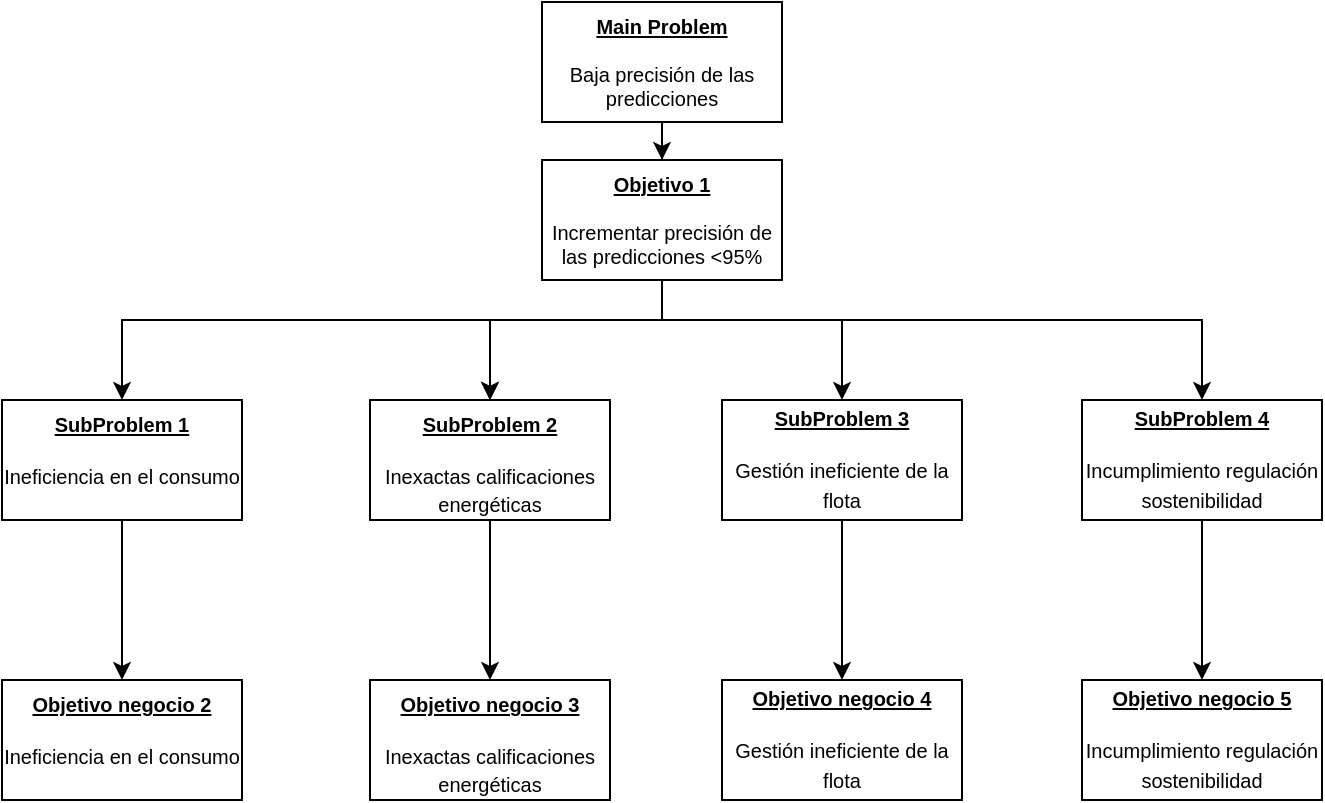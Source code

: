 <mxfile version="24.0.7" type="github">
  <diagram id="prtHgNgQTEPvFCAcTncT" name="Page-1">
    <mxGraphModel dx="794" dy="422" grid="1" gridSize="10" guides="1" tooltips="1" connect="1" arrows="1" fold="1" page="1" pageScale="1" pageWidth="827" pageHeight="1169" math="0" shadow="0">
      <root>
        <mxCell id="0" />
        <mxCell id="1" parent="0" />
        <mxCell id="AcaWDjkYfXCfkDgr_5su-51" value="" style="edgeStyle=orthogonalEdgeStyle;rounded=0;orthogonalLoop=1;jettySize=auto;html=1;" edge="1" parent="1" source="AcaWDjkYfXCfkDgr_5su-5" target="AcaWDjkYfXCfkDgr_5su-50">
          <mxGeometry relative="1" as="geometry" />
        </mxCell>
        <mxCell id="AcaWDjkYfXCfkDgr_5su-5" value="&lt;div&gt;&lt;u&gt;&lt;b&gt;Main Problem&lt;/b&gt;&lt;/u&gt;&lt;/div&gt;&lt;div&gt;&lt;u&gt;&lt;b&gt;&lt;br&gt;&lt;/b&gt;&lt;/u&gt;&lt;/div&gt;&lt;div&gt;Baja precisión de las predicciones&lt;br&gt;&lt;/div&gt;" style="rounded=0;whiteSpace=wrap;html=1;fontSize=10;verticalAlign=top;" vertex="1" parent="1">
          <mxGeometry x="380" y="81" width="120" height="60" as="geometry" />
        </mxCell>
        <mxCell id="AcaWDjkYfXCfkDgr_5su-53" value="" style="edgeStyle=orthogonalEdgeStyle;rounded=0;orthogonalLoop=1;jettySize=auto;html=1;" edge="1" parent="1" source="AcaWDjkYfXCfkDgr_5su-50" target="AcaWDjkYfXCfkDgr_5su-52">
          <mxGeometry relative="1" as="geometry">
            <Array as="points">
              <mxPoint x="440" y="240" />
              <mxPoint x="170" y="240" />
            </Array>
          </mxGeometry>
        </mxCell>
        <mxCell id="AcaWDjkYfXCfkDgr_5su-56" value="" style="edgeStyle=orthogonalEdgeStyle;rounded=0;orthogonalLoop=1;jettySize=auto;html=1;" edge="1" parent="1" source="AcaWDjkYfXCfkDgr_5su-50" target="AcaWDjkYfXCfkDgr_5su-54">
          <mxGeometry relative="1" as="geometry">
            <Array as="points">
              <mxPoint x="440" y="240" />
              <mxPoint x="354" y="240" />
            </Array>
          </mxGeometry>
        </mxCell>
        <mxCell id="AcaWDjkYfXCfkDgr_5su-57" value="" style="edgeStyle=orthogonalEdgeStyle;rounded=0;orthogonalLoop=1;jettySize=auto;html=1;" edge="1" parent="1" source="AcaWDjkYfXCfkDgr_5su-50" target="AcaWDjkYfXCfkDgr_5su-54">
          <mxGeometry relative="1" as="geometry">
            <Array as="points">
              <mxPoint x="440" y="240" />
              <mxPoint x="354" y="240" />
            </Array>
          </mxGeometry>
        </mxCell>
        <mxCell id="AcaWDjkYfXCfkDgr_5su-60" style="edgeStyle=orthogonalEdgeStyle;rounded=0;orthogonalLoop=1;jettySize=auto;html=1;" edge="1" parent="1" source="AcaWDjkYfXCfkDgr_5su-50" target="AcaWDjkYfXCfkDgr_5su-58">
          <mxGeometry relative="1" as="geometry">
            <Array as="points">
              <mxPoint x="440" y="240" />
              <mxPoint x="530" y="240" />
            </Array>
          </mxGeometry>
        </mxCell>
        <mxCell id="AcaWDjkYfXCfkDgr_5su-61" style="edgeStyle=orthogonalEdgeStyle;rounded=0;orthogonalLoop=1;jettySize=auto;html=1;" edge="1" parent="1">
          <mxGeometry relative="1" as="geometry">
            <mxPoint x="440" y="220" as="sourcePoint" />
            <mxPoint x="710" y="280" as="targetPoint" />
            <Array as="points">
              <mxPoint x="440" y="240" />
              <mxPoint x="710" y="240" />
            </Array>
          </mxGeometry>
        </mxCell>
        <mxCell id="AcaWDjkYfXCfkDgr_5su-50" value="&lt;div style=&quot;font-size: 10px;&quot;&gt;&lt;font style=&quot;font-size: 10px;&quot;&gt;&lt;u&gt;&lt;b&gt;Objetivo 1&lt;br&gt;&lt;/b&gt;&lt;/u&gt;&lt;/font&gt;&lt;/div&gt;&lt;div style=&quot;font-size: 10px;&quot;&gt;&lt;font style=&quot;font-size: 10px;&quot;&gt;&lt;u&gt;&lt;b&gt;&lt;br&gt;&lt;/b&gt;&lt;/u&gt;&lt;/font&gt;&lt;/div&gt;&lt;div style=&quot;font-size: 10px;&quot;&gt;&lt;font style=&quot;font-size: 10px;&quot;&gt;&lt;font style=&quot;font-size: 10px;&quot;&gt;Incrementar precisión de las predicciones &amp;lt;95%&lt;/font&gt;&lt;br&gt;&lt;/font&gt;&lt;/div&gt;" style="rounded=0;whiteSpace=wrap;html=1;" vertex="1" parent="1">
          <mxGeometry x="380" y="160" width="120" height="60" as="geometry" />
        </mxCell>
        <mxCell id="AcaWDjkYfXCfkDgr_5su-64" value="" style="edgeStyle=orthogonalEdgeStyle;rounded=0;orthogonalLoop=1;jettySize=auto;html=1;" edge="1" parent="1" source="AcaWDjkYfXCfkDgr_5su-52" target="AcaWDjkYfXCfkDgr_5su-63">
          <mxGeometry relative="1" as="geometry" />
        </mxCell>
        <mxCell id="AcaWDjkYfXCfkDgr_5su-52" value="&lt;div style=&quot;font-size: 10px;&quot;&gt;&lt;font style=&quot;font-size: 10px;&quot;&gt;&lt;u&gt;&lt;b&gt;SubProblem 1&lt;br&gt;&lt;/b&gt;&lt;/u&gt;&lt;/font&gt;&lt;/div&gt;&lt;div style=&quot;font-size: 10px;&quot;&gt;&lt;font style=&quot;font-size: 10px;&quot;&gt;&lt;u&gt;&lt;b&gt;&lt;br&gt;&lt;/b&gt;&lt;/u&gt;&lt;/font&gt;&lt;/div&gt;&lt;font style=&quot;font-size: 10px;&quot;&gt;Ineficiencia en el consumo&lt;u&gt;&lt;b&gt;&lt;br&gt;&lt;/b&gt;&lt;/u&gt;&lt;/font&gt;" style="rounded=0;whiteSpace=wrap;html=1;verticalAlign=top;" vertex="1" parent="1">
          <mxGeometry x="110" y="280" width="120" height="60" as="geometry" />
        </mxCell>
        <mxCell id="AcaWDjkYfXCfkDgr_5su-66" value="" style="edgeStyle=orthogonalEdgeStyle;rounded=0;orthogonalLoop=1;jettySize=auto;html=1;" edge="1" parent="1" source="AcaWDjkYfXCfkDgr_5su-54" target="AcaWDjkYfXCfkDgr_5su-65">
          <mxGeometry relative="1" as="geometry" />
        </mxCell>
        <mxCell id="AcaWDjkYfXCfkDgr_5su-54" value="&lt;div style=&quot;font-size: 10px;&quot;&gt;&lt;font style=&quot;font-size: 10px;&quot;&gt;&lt;u&gt;&lt;b&gt;SubProblem 2&lt;br&gt;&lt;/b&gt;&lt;/u&gt;&lt;/font&gt;&lt;/div&gt;&lt;div style=&quot;font-size: 10px;&quot;&gt;&lt;font style=&quot;font-size: 10px;&quot;&gt;&lt;u&gt;&lt;b&gt;&lt;br&gt;&lt;/b&gt;&lt;/u&gt;&lt;/font&gt;&lt;/div&gt;&lt;font style=&quot;font-size: 10px;&quot;&gt;Inexactas calificaciones energéticas&lt;br&gt;&lt;/font&gt;" style="rounded=0;whiteSpace=wrap;html=1;verticalAlign=top;" vertex="1" parent="1">
          <mxGeometry x="294" y="280" width="120" height="60" as="geometry" />
        </mxCell>
        <mxCell id="AcaWDjkYfXCfkDgr_5su-68" value="" style="edgeStyle=orthogonalEdgeStyle;rounded=0;orthogonalLoop=1;jettySize=auto;html=1;" edge="1" parent="1" source="AcaWDjkYfXCfkDgr_5su-58" target="AcaWDjkYfXCfkDgr_5su-67">
          <mxGeometry relative="1" as="geometry" />
        </mxCell>
        <mxCell id="AcaWDjkYfXCfkDgr_5su-58" value="&lt;div style=&quot;font-size: 10px; line-height: 120%;&quot;&gt;&lt;font style=&quot;font-size: 10px;&quot;&gt;&lt;u&gt;&lt;b&gt;SubProblem 3&lt;br&gt;&lt;/b&gt;&lt;/u&gt;&lt;/font&gt;&lt;/div&gt;&lt;div style=&quot;font-size: 10px;&quot;&gt;&lt;font style=&quot;font-size: 10px;&quot;&gt;&lt;u&gt;&lt;b&gt;&lt;br&gt;&lt;/b&gt;&lt;/u&gt;&lt;/font&gt;&lt;/div&gt;&lt;font style=&quot;font-size: 10px;&quot;&gt;Gestión ineficiente de la flota&lt;/font&gt;" style="rounded=0;whiteSpace=wrap;html=1;" vertex="1" parent="1">
          <mxGeometry x="470" y="280" width="120" height="60" as="geometry" />
        </mxCell>
        <mxCell id="AcaWDjkYfXCfkDgr_5su-70" value="" style="edgeStyle=orthogonalEdgeStyle;rounded=0;orthogonalLoop=1;jettySize=auto;html=1;" edge="1" parent="1" source="AcaWDjkYfXCfkDgr_5su-59" target="AcaWDjkYfXCfkDgr_5su-69">
          <mxGeometry relative="1" as="geometry" />
        </mxCell>
        <mxCell id="AcaWDjkYfXCfkDgr_5su-59" value="&lt;div style=&quot;font-size: 10px;&quot;&gt;&lt;font style=&quot;font-size: 10px;&quot;&gt;&lt;u&gt;&lt;b&gt;SubProblem 4&lt;br&gt;&lt;/b&gt;&lt;/u&gt;&lt;/font&gt;&lt;/div&gt;&lt;div style=&quot;font-size: 10px;&quot;&gt;&lt;font style=&quot;font-size: 10px;&quot;&gt;&lt;u&gt;&lt;b&gt;&lt;br&gt;&lt;/b&gt;&lt;/u&gt;&lt;/font&gt;&lt;/div&gt;&lt;font style=&quot;font-size: 10px;&quot;&gt;Incumplimiento regulación sostenibilidad&lt;br&gt;&lt;/font&gt;" style="rounded=0;whiteSpace=wrap;html=1;" vertex="1" parent="1">
          <mxGeometry x="650" y="280" width="120" height="60" as="geometry" />
        </mxCell>
        <mxCell id="AcaWDjkYfXCfkDgr_5su-63" value="&lt;div style=&quot;font-size: 10px;&quot;&gt;&lt;font style=&quot;font-size: 10px;&quot;&gt;&lt;u&gt;&lt;b&gt;Objetivo negocio 2&lt;br&gt;&lt;/b&gt;&lt;/u&gt;&lt;/font&gt;&lt;/div&gt;&lt;div style=&quot;font-size: 10px;&quot;&gt;&lt;font style=&quot;font-size: 10px;&quot;&gt;&lt;u&gt;&lt;b&gt;&lt;br&gt;&lt;/b&gt;&lt;/u&gt;&lt;/font&gt;&lt;/div&gt;&lt;font style=&quot;font-size: 10px;&quot;&gt;Ineficiencia en el consumo&lt;u&gt;&lt;b&gt;&lt;br&gt;&lt;/b&gt;&lt;/u&gt;&lt;/font&gt;" style="rounded=0;whiteSpace=wrap;html=1;verticalAlign=top;" vertex="1" parent="1">
          <mxGeometry x="110" y="420" width="120" height="60" as="geometry" />
        </mxCell>
        <mxCell id="AcaWDjkYfXCfkDgr_5su-65" value="&lt;div style=&quot;font-size: 10px;&quot;&gt;&lt;font style=&quot;font-size: 10px;&quot;&gt;&lt;u&gt;&lt;b&gt;Objetivo negocio 3&lt;br&gt;&lt;/b&gt;&lt;/u&gt;&lt;/font&gt;&lt;/div&gt;&lt;div style=&quot;font-size: 10px;&quot;&gt;&lt;font style=&quot;font-size: 10px;&quot;&gt;&lt;u&gt;&lt;b&gt;&lt;br&gt;&lt;/b&gt;&lt;/u&gt;&lt;/font&gt;&lt;/div&gt;&lt;font style=&quot;font-size: 10px;&quot;&gt;Inexactas calificaciones energéticas&lt;br&gt;&lt;/font&gt;" style="rounded=0;whiteSpace=wrap;html=1;verticalAlign=top;" vertex="1" parent="1">
          <mxGeometry x="294" y="420" width="120" height="60" as="geometry" />
        </mxCell>
        <mxCell id="AcaWDjkYfXCfkDgr_5su-67" value="&lt;div style=&quot;font-size: 10px; line-height: 120%;&quot;&gt;&lt;font style=&quot;font-size: 10px;&quot;&gt;&lt;u&gt;&lt;b&gt;Objetivo negocio 4&lt;br&gt;&lt;/b&gt;&lt;/u&gt;&lt;/font&gt;&lt;/div&gt;&lt;div style=&quot;font-size: 10px;&quot;&gt;&lt;font style=&quot;font-size: 10px;&quot;&gt;&lt;u&gt;&lt;b&gt;&lt;br&gt;&lt;/b&gt;&lt;/u&gt;&lt;/font&gt;&lt;/div&gt;&lt;font style=&quot;font-size: 10px;&quot;&gt;Gestión ineficiente de la flota&lt;/font&gt;" style="rounded=0;whiteSpace=wrap;html=1;" vertex="1" parent="1">
          <mxGeometry x="470" y="420" width="120" height="60" as="geometry" />
        </mxCell>
        <mxCell id="AcaWDjkYfXCfkDgr_5su-69" value="&lt;div style=&quot;font-size: 10px;&quot;&gt;&lt;font style=&quot;font-size: 10px;&quot;&gt;&lt;u&gt;&lt;b&gt;Objetivo negocio 5&lt;br&gt;&lt;/b&gt;&lt;/u&gt;&lt;/font&gt;&lt;/div&gt;&lt;div style=&quot;font-size: 10px;&quot;&gt;&lt;font style=&quot;font-size: 10px;&quot;&gt;&lt;u&gt;&lt;b&gt;&lt;br&gt;&lt;/b&gt;&lt;/u&gt;&lt;/font&gt;&lt;/div&gt;&lt;font style=&quot;font-size: 10px;&quot;&gt;Incumplimiento regulación sostenibilidad&lt;br&gt;&lt;/font&gt;" style="rounded=0;whiteSpace=wrap;html=1;" vertex="1" parent="1">
          <mxGeometry x="650" y="420" width="120" height="60" as="geometry" />
        </mxCell>
      </root>
    </mxGraphModel>
  </diagram>
</mxfile>
